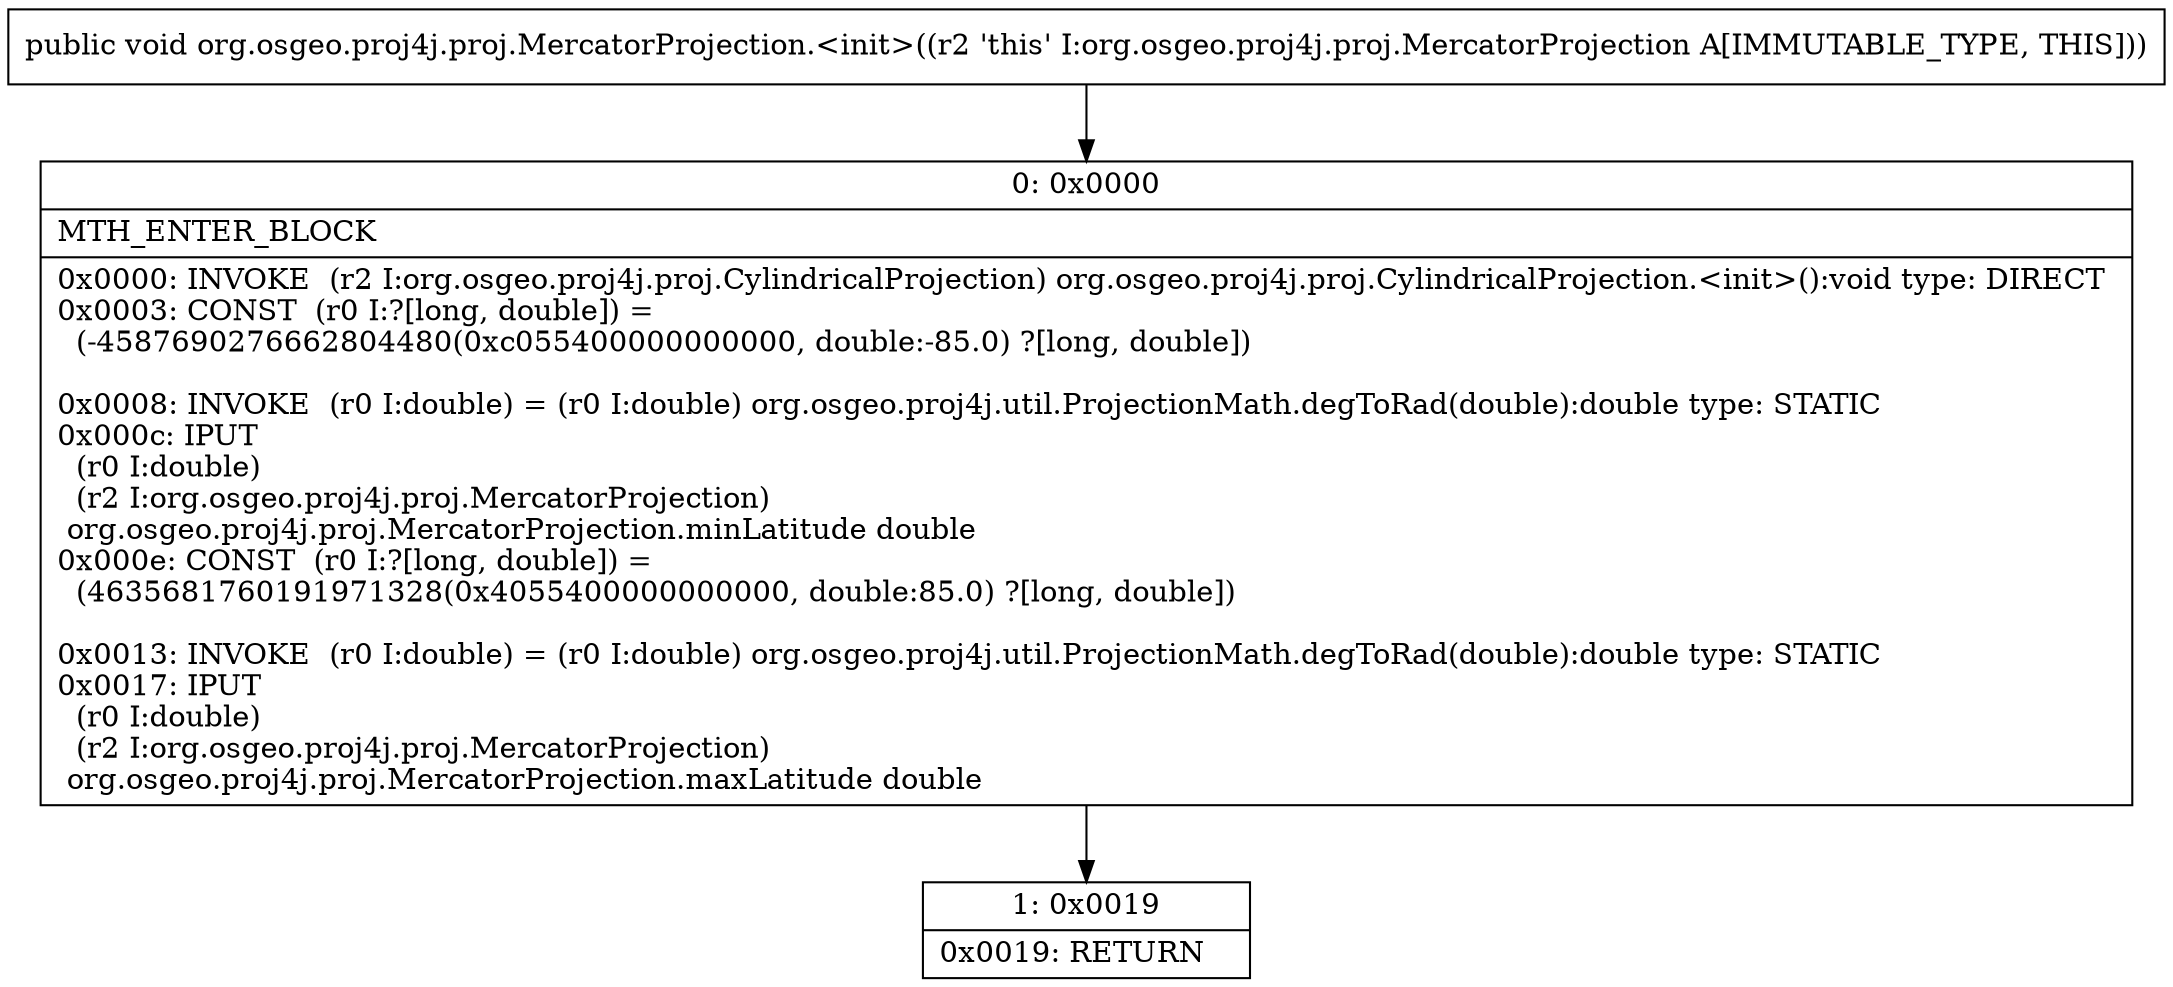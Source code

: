 digraph "CFG fororg.osgeo.proj4j.proj.MercatorProjection.\<init\>()V" {
Node_0 [shape=record,label="{0\:\ 0x0000|MTH_ENTER_BLOCK\l|0x0000: INVOKE  (r2 I:org.osgeo.proj4j.proj.CylindricalProjection) org.osgeo.proj4j.proj.CylindricalProjection.\<init\>():void type: DIRECT \l0x0003: CONST  (r0 I:?[long, double]) = \l  (\-4587690276662804480(0xc055400000000000, double:\-85.0) ?[long, double])\l \l0x0008: INVOKE  (r0 I:double) = (r0 I:double) org.osgeo.proj4j.util.ProjectionMath.degToRad(double):double type: STATIC \l0x000c: IPUT  \l  (r0 I:double)\l  (r2 I:org.osgeo.proj4j.proj.MercatorProjection)\l org.osgeo.proj4j.proj.MercatorProjection.minLatitude double \l0x000e: CONST  (r0 I:?[long, double]) = \l  (4635681760191971328(0x4055400000000000, double:85.0) ?[long, double])\l \l0x0013: INVOKE  (r0 I:double) = (r0 I:double) org.osgeo.proj4j.util.ProjectionMath.degToRad(double):double type: STATIC \l0x0017: IPUT  \l  (r0 I:double)\l  (r2 I:org.osgeo.proj4j.proj.MercatorProjection)\l org.osgeo.proj4j.proj.MercatorProjection.maxLatitude double \l}"];
Node_1 [shape=record,label="{1\:\ 0x0019|0x0019: RETURN   \l}"];
MethodNode[shape=record,label="{public void org.osgeo.proj4j.proj.MercatorProjection.\<init\>((r2 'this' I:org.osgeo.proj4j.proj.MercatorProjection A[IMMUTABLE_TYPE, THIS])) }"];
MethodNode -> Node_0;
Node_0 -> Node_1;
}

